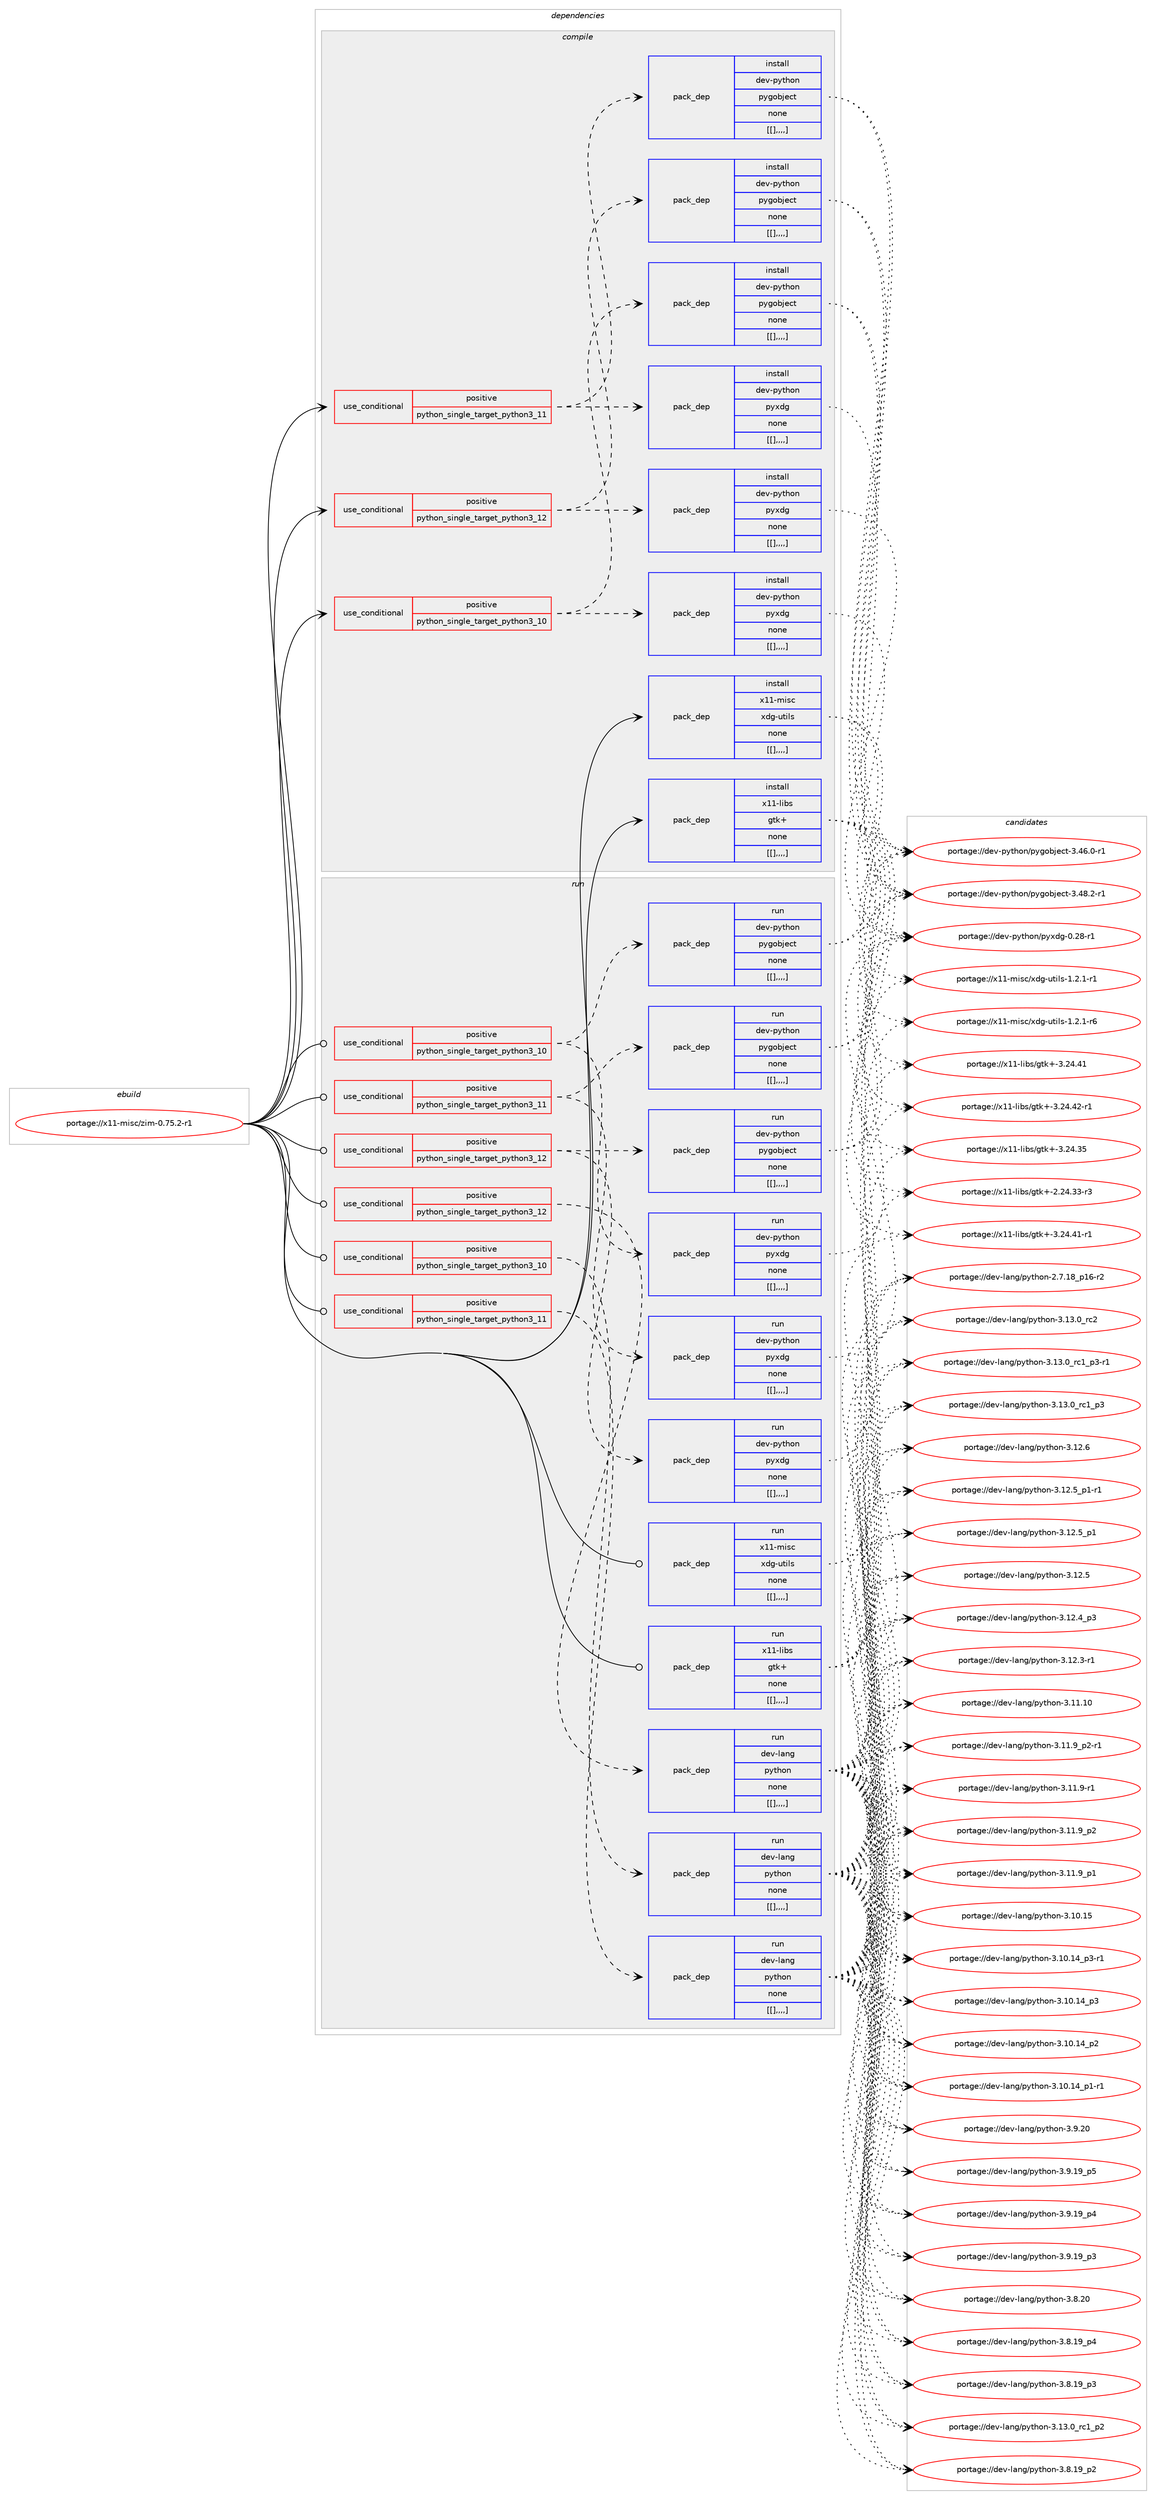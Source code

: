 digraph prolog {

# *************
# Graph options
# *************

newrank=true;
concentrate=true;
compound=true;
graph [rankdir=LR,fontname=Helvetica,fontsize=10,ranksep=1.5];#, ranksep=2.5, nodesep=0.2];
edge  [arrowhead=vee];
node  [fontname=Helvetica,fontsize=10];

# **********
# The ebuild
# **********

subgraph cluster_leftcol {
color=gray;
label=<<i>ebuild</i>>;
id [label="portage://x11-misc/zim-0.75.2-r1", color=red, width=4, href="../x11-misc/zim-0.75.2-r1.svg"];
}

# ****************
# The dependencies
# ****************

subgraph cluster_midcol {
color=gray;
label=<<i>dependencies</i>>;
subgraph cluster_compile {
fillcolor="#eeeeee";
style=filled;
label=<<i>compile</i>>;
subgraph cond127957 {
dependency484208 [label=<<TABLE BORDER="0" CELLBORDER="1" CELLSPACING="0" CELLPADDING="4"><TR><TD ROWSPAN="3" CELLPADDING="10">use_conditional</TD></TR><TR><TD>positive</TD></TR><TR><TD>python_single_target_python3_10</TD></TR></TABLE>>, shape=none, color=red];
subgraph pack352702 {
dependency484209 [label=<<TABLE BORDER="0" CELLBORDER="1" CELLSPACING="0" CELLPADDING="4" WIDTH="220"><TR><TD ROWSPAN="6" CELLPADDING="30">pack_dep</TD></TR><TR><TD WIDTH="110">install</TD></TR><TR><TD>dev-python</TD></TR><TR><TD>pygobject</TD></TR><TR><TD>none</TD></TR><TR><TD>[[],,,,]</TD></TR></TABLE>>, shape=none, color=blue];
}
dependency484208:e -> dependency484209:w [weight=20,style="dashed",arrowhead="vee"];
subgraph pack352703 {
dependency484210 [label=<<TABLE BORDER="0" CELLBORDER="1" CELLSPACING="0" CELLPADDING="4" WIDTH="220"><TR><TD ROWSPAN="6" CELLPADDING="30">pack_dep</TD></TR><TR><TD WIDTH="110">install</TD></TR><TR><TD>dev-python</TD></TR><TR><TD>pyxdg</TD></TR><TR><TD>none</TD></TR><TR><TD>[[],,,,]</TD></TR></TABLE>>, shape=none, color=blue];
}
dependency484208:e -> dependency484210:w [weight=20,style="dashed",arrowhead="vee"];
}
id:e -> dependency484208:w [weight=20,style="solid",arrowhead="vee"];
subgraph cond127958 {
dependency484211 [label=<<TABLE BORDER="0" CELLBORDER="1" CELLSPACING="0" CELLPADDING="4"><TR><TD ROWSPAN="3" CELLPADDING="10">use_conditional</TD></TR><TR><TD>positive</TD></TR><TR><TD>python_single_target_python3_11</TD></TR></TABLE>>, shape=none, color=red];
subgraph pack352704 {
dependency484212 [label=<<TABLE BORDER="0" CELLBORDER="1" CELLSPACING="0" CELLPADDING="4" WIDTH="220"><TR><TD ROWSPAN="6" CELLPADDING="30">pack_dep</TD></TR><TR><TD WIDTH="110">install</TD></TR><TR><TD>dev-python</TD></TR><TR><TD>pygobject</TD></TR><TR><TD>none</TD></TR><TR><TD>[[],,,,]</TD></TR></TABLE>>, shape=none, color=blue];
}
dependency484211:e -> dependency484212:w [weight=20,style="dashed",arrowhead="vee"];
subgraph pack352705 {
dependency484213 [label=<<TABLE BORDER="0" CELLBORDER="1" CELLSPACING="0" CELLPADDING="4" WIDTH="220"><TR><TD ROWSPAN="6" CELLPADDING="30">pack_dep</TD></TR><TR><TD WIDTH="110">install</TD></TR><TR><TD>dev-python</TD></TR><TR><TD>pyxdg</TD></TR><TR><TD>none</TD></TR><TR><TD>[[],,,,]</TD></TR></TABLE>>, shape=none, color=blue];
}
dependency484211:e -> dependency484213:w [weight=20,style="dashed",arrowhead="vee"];
}
id:e -> dependency484211:w [weight=20,style="solid",arrowhead="vee"];
subgraph cond127959 {
dependency484214 [label=<<TABLE BORDER="0" CELLBORDER="1" CELLSPACING="0" CELLPADDING="4"><TR><TD ROWSPAN="3" CELLPADDING="10">use_conditional</TD></TR><TR><TD>positive</TD></TR><TR><TD>python_single_target_python3_12</TD></TR></TABLE>>, shape=none, color=red];
subgraph pack352706 {
dependency484215 [label=<<TABLE BORDER="0" CELLBORDER="1" CELLSPACING="0" CELLPADDING="4" WIDTH="220"><TR><TD ROWSPAN="6" CELLPADDING="30">pack_dep</TD></TR><TR><TD WIDTH="110">install</TD></TR><TR><TD>dev-python</TD></TR><TR><TD>pygobject</TD></TR><TR><TD>none</TD></TR><TR><TD>[[],,,,]</TD></TR></TABLE>>, shape=none, color=blue];
}
dependency484214:e -> dependency484215:w [weight=20,style="dashed",arrowhead="vee"];
subgraph pack352707 {
dependency484216 [label=<<TABLE BORDER="0" CELLBORDER="1" CELLSPACING="0" CELLPADDING="4" WIDTH="220"><TR><TD ROWSPAN="6" CELLPADDING="30">pack_dep</TD></TR><TR><TD WIDTH="110">install</TD></TR><TR><TD>dev-python</TD></TR><TR><TD>pyxdg</TD></TR><TR><TD>none</TD></TR><TR><TD>[[],,,,]</TD></TR></TABLE>>, shape=none, color=blue];
}
dependency484214:e -> dependency484216:w [weight=20,style="dashed",arrowhead="vee"];
}
id:e -> dependency484214:w [weight=20,style="solid",arrowhead="vee"];
subgraph pack352708 {
dependency484217 [label=<<TABLE BORDER="0" CELLBORDER="1" CELLSPACING="0" CELLPADDING="4" WIDTH="220"><TR><TD ROWSPAN="6" CELLPADDING="30">pack_dep</TD></TR><TR><TD WIDTH="110">install</TD></TR><TR><TD>x11-libs</TD></TR><TR><TD>gtk+</TD></TR><TR><TD>none</TD></TR><TR><TD>[[],,,,]</TD></TR></TABLE>>, shape=none, color=blue];
}
id:e -> dependency484217:w [weight=20,style="solid",arrowhead="vee"];
subgraph pack352709 {
dependency484218 [label=<<TABLE BORDER="0" CELLBORDER="1" CELLSPACING="0" CELLPADDING="4" WIDTH="220"><TR><TD ROWSPAN="6" CELLPADDING="30">pack_dep</TD></TR><TR><TD WIDTH="110">install</TD></TR><TR><TD>x11-misc</TD></TR><TR><TD>xdg-utils</TD></TR><TR><TD>none</TD></TR><TR><TD>[[],,,,]</TD></TR></TABLE>>, shape=none, color=blue];
}
id:e -> dependency484218:w [weight=20,style="solid",arrowhead="vee"];
}
subgraph cluster_compileandrun {
fillcolor="#eeeeee";
style=filled;
label=<<i>compile and run</i>>;
}
subgraph cluster_run {
fillcolor="#eeeeee";
style=filled;
label=<<i>run</i>>;
subgraph cond127960 {
dependency484219 [label=<<TABLE BORDER="0" CELLBORDER="1" CELLSPACING="0" CELLPADDING="4"><TR><TD ROWSPAN="3" CELLPADDING="10">use_conditional</TD></TR><TR><TD>positive</TD></TR><TR><TD>python_single_target_python3_10</TD></TR></TABLE>>, shape=none, color=red];
subgraph pack352710 {
dependency484220 [label=<<TABLE BORDER="0" CELLBORDER="1" CELLSPACING="0" CELLPADDING="4" WIDTH="220"><TR><TD ROWSPAN="6" CELLPADDING="30">pack_dep</TD></TR><TR><TD WIDTH="110">run</TD></TR><TR><TD>dev-lang</TD></TR><TR><TD>python</TD></TR><TR><TD>none</TD></TR><TR><TD>[[],,,,]</TD></TR></TABLE>>, shape=none, color=blue];
}
dependency484219:e -> dependency484220:w [weight=20,style="dashed",arrowhead="vee"];
}
id:e -> dependency484219:w [weight=20,style="solid",arrowhead="odot"];
subgraph cond127961 {
dependency484221 [label=<<TABLE BORDER="0" CELLBORDER="1" CELLSPACING="0" CELLPADDING="4"><TR><TD ROWSPAN="3" CELLPADDING="10">use_conditional</TD></TR><TR><TD>positive</TD></TR><TR><TD>python_single_target_python3_10</TD></TR></TABLE>>, shape=none, color=red];
subgraph pack352711 {
dependency484222 [label=<<TABLE BORDER="0" CELLBORDER="1" CELLSPACING="0" CELLPADDING="4" WIDTH="220"><TR><TD ROWSPAN="6" CELLPADDING="30">pack_dep</TD></TR><TR><TD WIDTH="110">run</TD></TR><TR><TD>dev-python</TD></TR><TR><TD>pygobject</TD></TR><TR><TD>none</TD></TR><TR><TD>[[],,,,]</TD></TR></TABLE>>, shape=none, color=blue];
}
dependency484221:e -> dependency484222:w [weight=20,style="dashed",arrowhead="vee"];
subgraph pack352712 {
dependency484223 [label=<<TABLE BORDER="0" CELLBORDER="1" CELLSPACING="0" CELLPADDING="4" WIDTH="220"><TR><TD ROWSPAN="6" CELLPADDING="30">pack_dep</TD></TR><TR><TD WIDTH="110">run</TD></TR><TR><TD>dev-python</TD></TR><TR><TD>pyxdg</TD></TR><TR><TD>none</TD></TR><TR><TD>[[],,,,]</TD></TR></TABLE>>, shape=none, color=blue];
}
dependency484221:e -> dependency484223:w [weight=20,style="dashed",arrowhead="vee"];
}
id:e -> dependency484221:w [weight=20,style="solid",arrowhead="odot"];
subgraph cond127962 {
dependency484224 [label=<<TABLE BORDER="0" CELLBORDER="1" CELLSPACING="0" CELLPADDING="4"><TR><TD ROWSPAN="3" CELLPADDING="10">use_conditional</TD></TR><TR><TD>positive</TD></TR><TR><TD>python_single_target_python3_11</TD></TR></TABLE>>, shape=none, color=red];
subgraph pack352713 {
dependency484225 [label=<<TABLE BORDER="0" CELLBORDER="1" CELLSPACING="0" CELLPADDING="4" WIDTH="220"><TR><TD ROWSPAN="6" CELLPADDING="30">pack_dep</TD></TR><TR><TD WIDTH="110">run</TD></TR><TR><TD>dev-lang</TD></TR><TR><TD>python</TD></TR><TR><TD>none</TD></TR><TR><TD>[[],,,,]</TD></TR></TABLE>>, shape=none, color=blue];
}
dependency484224:e -> dependency484225:w [weight=20,style="dashed",arrowhead="vee"];
}
id:e -> dependency484224:w [weight=20,style="solid",arrowhead="odot"];
subgraph cond127963 {
dependency484226 [label=<<TABLE BORDER="0" CELLBORDER="1" CELLSPACING="0" CELLPADDING="4"><TR><TD ROWSPAN="3" CELLPADDING="10">use_conditional</TD></TR><TR><TD>positive</TD></TR><TR><TD>python_single_target_python3_11</TD></TR></TABLE>>, shape=none, color=red];
subgraph pack352714 {
dependency484227 [label=<<TABLE BORDER="0" CELLBORDER="1" CELLSPACING="0" CELLPADDING="4" WIDTH="220"><TR><TD ROWSPAN="6" CELLPADDING="30">pack_dep</TD></TR><TR><TD WIDTH="110">run</TD></TR><TR><TD>dev-python</TD></TR><TR><TD>pygobject</TD></TR><TR><TD>none</TD></TR><TR><TD>[[],,,,]</TD></TR></TABLE>>, shape=none, color=blue];
}
dependency484226:e -> dependency484227:w [weight=20,style="dashed",arrowhead="vee"];
subgraph pack352715 {
dependency484228 [label=<<TABLE BORDER="0" CELLBORDER="1" CELLSPACING="0" CELLPADDING="4" WIDTH="220"><TR><TD ROWSPAN="6" CELLPADDING="30">pack_dep</TD></TR><TR><TD WIDTH="110">run</TD></TR><TR><TD>dev-python</TD></TR><TR><TD>pyxdg</TD></TR><TR><TD>none</TD></TR><TR><TD>[[],,,,]</TD></TR></TABLE>>, shape=none, color=blue];
}
dependency484226:e -> dependency484228:w [weight=20,style="dashed",arrowhead="vee"];
}
id:e -> dependency484226:w [weight=20,style="solid",arrowhead="odot"];
subgraph cond127964 {
dependency484229 [label=<<TABLE BORDER="0" CELLBORDER="1" CELLSPACING="0" CELLPADDING="4"><TR><TD ROWSPAN="3" CELLPADDING="10">use_conditional</TD></TR><TR><TD>positive</TD></TR><TR><TD>python_single_target_python3_12</TD></TR></TABLE>>, shape=none, color=red];
subgraph pack352716 {
dependency484230 [label=<<TABLE BORDER="0" CELLBORDER="1" CELLSPACING="0" CELLPADDING="4" WIDTH="220"><TR><TD ROWSPAN="6" CELLPADDING="30">pack_dep</TD></TR><TR><TD WIDTH="110">run</TD></TR><TR><TD>dev-lang</TD></TR><TR><TD>python</TD></TR><TR><TD>none</TD></TR><TR><TD>[[],,,,]</TD></TR></TABLE>>, shape=none, color=blue];
}
dependency484229:e -> dependency484230:w [weight=20,style="dashed",arrowhead="vee"];
}
id:e -> dependency484229:w [weight=20,style="solid",arrowhead="odot"];
subgraph cond127965 {
dependency484231 [label=<<TABLE BORDER="0" CELLBORDER="1" CELLSPACING="0" CELLPADDING="4"><TR><TD ROWSPAN="3" CELLPADDING="10">use_conditional</TD></TR><TR><TD>positive</TD></TR><TR><TD>python_single_target_python3_12</TD></TR></TABLE>>, shape=none, color=red];
subgraph pack352717 {
dependency484232 [label=<<TABLE BORDER="0" CELLBORDER="1" CELLSPACING="0" CELLPADDING="4" WIDTH="220"><TR><TD ROWSPAN="6" CELLPADDING="30">pack_dep</TD></TR><TR><TD WIDTH="110">run</TD></TR><TR><TD>dev-python</TD></TR><TR><TD>pygobject</TD></TR><TR><TD>none</TD></TR><TR><TD>[[],,,,]</TD></TR></TABLE>>, shape=none, color=blue];
}
dependency484231:e -> dependency484232:w [weight=20,style="dashed",arrowhead="vee"];
subgraph pack352718 {
dependency484233 [label=<<TABLE BORDER="0" CELLBORDER="1" CELLSPACING="0" CELLPADDING="4" WIDTH="220"><TR><TD ROWSPAN="6" CELLPADDING="30">pack_dep</TD></TR><TR><TD WIDTH="110">run</TD></TR><TR><TD>dev-python</TD></TR><TR><TD>pyxdg</TD></TR><TR><TD>none</TD></TR><TR><TD>[[],,,,]</TD></TR></TABLE>>, shape=none, color=blue];
}
dependency484231:e -> dependency484233:w [weight=20,style="dashed",arrowhead="vee"];
}
id:e -> dependency484231:w [weight=20,style="solid",arrowhead="odot"];
subgraph pack352719 {
dependency484234 [label=<<TABLE BORDER="0" CELLBORDER="1" CELLSPACING="0" CELLPADDING="4" WIDTH="220"><TR><TD ROWSPAN="6" CELLPADDING="30">pack_dep</TD></TR><TR><TD WIDTH="110">run</TD></TR><TR><TD>x11-libs</TD></TR><TR><TD>gtk+</TD></TR><TR><TD>none</TD></TR><TR><TD>[[],,,,]</TD></TR></TABLE>>, shape=none, color=blue];
}
id:e -> dependency484234:w [weight=20,style="solid",arrowhead="odot"];
subgraph pack352720 {
dependency484235 [label=<<TABLE BORDER="0" CELLBORDER="1" CELLSPACING="0" CELLPADDING="4" WIDTH="220"><TR><TD ROWSPAN="6" CELLPADDING="30">pack_dep</TD></TR><TR><TD WIDTH="110">run</TD></TR><TR><TD>x11-misc</TD></TR><TR><TD>xdg-utils</TD></TR><TR><TD>none</TD></TR><TR><TD>[[],,,,]</TD></TR></TABLE>>, shape=none, color=blue];
}
id:e -> dependency484235:w [weight=20,style="solid",arrowhead="odot"];
}
}

# **************
# The candidates
# **************

subgraph cluster_choices {
rank=same;
color=gray;
label=<<i>candidates</i>>;

subgraph choice352702 {
color=black;
nodesep=1;
choice10010111845112121116104111110471121211031119810610199116455146525646504511449 [label="portage://dev-python/pygobject-3.48.2-r1", color=red, width=4,href="../dev-python/pygobject-3.48.2-r1.svg"];
choice10010111845112121116104111110471121211031119810610199116455146525446484511449 [label="portage://dev-python/pygobject-3.46.0-r1", color=red, width=4,href="../dev-python/pygobject-3.46.0-r1.svg"];
dependency484209:e -> choice10010111845112121116104111110471121211031119810610199116455146525646504511449:w [style=dotted,weight="100"];
dependency484209:e -> choice10010111845112121116104111110471121211031119810610199116455146525446484511449:w [style=dotted,weight="100"];
}
subgraph choice352703 {
color=black;
nodesep=1;
choice100101118451121211161041111104711212112010010345484650564511449 [label="portage://dev-python/pyxdg-0.28-r1", color=red, width=4,href="../dev-python/pyxdg-0.28-r1.svg"];
dependency484210:e -> choice100101118451121211161041111104711212112010010345484650564511449:w [style=dotted,weight="100"];
}
subgraph choice352704 {
color=black;
nodesep=1;
choice10010111845112121116104111110471121211031119810610199116455146525646504511449 [label="portage://dev-python/pygobject-3.48.2-r1", color=red, width=4,href="../dev-python/pygobject-3.48.2-r1.svg"];
choice10010111845112121116104111110471121211031119810610199116455146525446484511449 [label="portage://dev-python/pygobject-3.46.0-r1", color=red, width=4,href="../dev-python/pygobject-3.46.0-r1.svg"];
dependency484212:e -> choice10010111845112121116104111110471121211031119810610199116455146525646504511449:w [style=dotted,weight="100"];
dependency484212:e -> choice10010111845112121116104111110471121211031119810610199116455146525446484511449:w [style=dotted,weight="100"];
}
subgraph choice352705 {
color=black;
nodesep=1;
choice100101118451121211161041111104711212112010010345484650564511449 [label="portage://dev-python/pyxdg-0.28-r1", color=red, width=4,href="../dev-python/pyxdg-0.28-r1.svg"];
dependency484213:e -> choice100101118451121211161041111104711212112010010345484650564511449:w [style=dotted,weight="100"];
}
subgraph choice352706 {
color=black;
nodesep=1;
choice10010111845112121116104111110471121211031119810610199116455146525646504511449 [label="portage://dev-python/pygobject-3.48.2-r1", color=red, width=4,href="../dev-python/pygobject-3.48.2-r1.svg"];
choice10010111845112121116104111110471121211031119810610199116455146525446484511449 [label="portage://dev-python/pygobject-3.46.0-r1", color=red, width=4,href="../dev-python/pygobject-3.46.0-r1.svg"];
dependency484215:e -> choice10010111845112121116104111110471121211031119810610199116455146525646504511449:w [style=dotted,weight="100"];
dependency484215:e -> choice10010111845112121116104111110471121211031119810610199116455146525446484511449:w [style=dotted,weight="100"];
}
subgraph choice352707 {
color=black;
nodesep=1;
choice100101118451121211161041111104711212112010010345484650564511449 [label="portage://dev-python/pyxdg-0.28-r1", color=red, width=4,href="../dev-python/pyxdg-0.28-r1.svg"];
dependency484216:e -> choice100101118451121211161041111104711212112010010345484650564511449:w [style=dotted,weight="100"];
}
subgraph choice352708 {
color=black;
nodesep=1;
choice12049494510810598115471031161074345514650524652504511449 [label="portage://x11-libs/gtk+-3.24.42-r1", color=red, width=4,href="../x11-libs/gtk+-3.24.42-r1.svg"];
choice12049494510810598115471031161074345514650524652494511449 [label="portage://x11-libs/gtk+-3.24.41-r1", color=red, width=4,href="../x11-libs/gtk+-3.24.41-r1.svg"];
choice1204949451081059811547103116107434551465052465249 [label="portage://x11-libs/gtk+-3.24.41", color=red, width=4,href="../x11-libs/gtk+-3.24.41.svg"];
choice1204949451081059811547103116107434551465052465153 [label="portage://x11-libs/gtk+-3.24.35", color=red, width=4,href="../x11-libs/gtk+-3.24.35.svg"];
choice12049494510810598115471031161074345504650524651514511451 [label="portage://x11-libs/gtk+-2.24.33-r3", color=red, width=4,href="../x11-libs/gtk+-2.24.33-r3.svg"];
dependency484217:e -> choice12049494510810598115471031161074345514650524652504511449:w [style=dotted,weight="100"];
dependency484217:e -> choice12049494510810598115471031161074345514650524652494511449:w [style=dotted,weight="100"];
dependency484217:e -> choice1204949451081059811547103116107434551465052465249:w [style=dotted,weight="100"];
dependency484217:e -> choice1204949451081059811547103116107434551465052465153:w [style=dotted,weight="100"];
dependency484217:e -> choice12049494510810598115471031161074345504650524651514511451:w [style=dotted,weight="100"];
}
subgraph choice352709 {
color=black;
nodesep=1;
choice1204949451091051159947120100103451171161051081154549465046494511454 [label="portage://x11-misc/xdg-utils-1.2.1-r6", color=red, width=4,href="../x11-misc/xdg-utils-1.2.1-r6.svg"];
choice1204949451091051159947120100103451171161051081154549465046494511449 [label="portage://x11-misc/xdg-utils-1.2.1-r1", color=red, width=4,href="../x11-misc/xdg-utils-1.2.1-r1.svg"];
dependency484218:e -> choice1204949451091051159947120100103451171161051081154549465046494511454:w [style=dotted,weight="100"];
dependency484218:e -> choice1204949451091051159947120100103451171161051081154549465046494511449:w [style=dotted,weight="100"];
}
subgraph choice352710 {
color=black;
nodesep=1;
choice10010111845108971101034711212111610411111045514649514648951149950 [label="portage://dev-lang/python-3.13.0_rc2", color=red, width=4,href="../dev-lang/python-3.13.0_rc2.svg"];
choice1001011184510897110103471121211161041111104551464951464895114994995112514511449 [label="portage://dev-lang/python-3.13.0_rc1_p3-r1", color=red, width=4,href="../dev-lang/python-3.13.0_rc1_p3-r1.svg"];
choice100101118451089711010347112121116104111110455146495146489511499499511251 [label="portage://dev-lang/python-3.13.0_rc1_p3", color=red, width=4,href="../dev-lang/python-3.13.0_rc1_p3.svg"];
choice100101118451089711010347112121116104111110455146495146489511499499511250 [label="portage://dev-lang/python-3.13.0_rc1_p2", color=red, width=4,href="../dev-lang/python-3.13.0_rc1_p2.svg"];
choice10010111845108971101034711212111610411111045514649504654 [label="portage://dev-lang/python-3.12.6", color=red, width=4,href="../dev-lang/python-3.12.6.svg"];
choice1001011184510897110103471121211161041111104551464950465395112494511449 [label="portage://dev-lang/python-3.12.5_p1-r1", color=red, width=4,href="../dev-lang/python-3.12.5_p1-r1.svg"];
choice100101118451089711010347112121116104111110455146495046539511249 [label="portage://dev-lang/python-3.12.5_p1", color=red, width=4,href="../dev-lang/python-3.12.5_p1.svg"];
choice10010111845108971101034711212111610411111045514649504653 [label="portage://dev-lang/python-3.12.5", color=red, width=4,href="../dev-lang/python-3.12.5.svg"];
choice100101118451089711010347112121116104111110455146495046529511251 [label="portage://dev-lang/python-3.12.4_p3", color=red, width=4,href="../dev-lang/python-3.12.4_p3.svg"];
choice100101118451089711010347112121116104111110455146495046514511449 [label="portage://dev-lang/python-3.12.3-r1", color=red, width=4,href="../dev-lang/python-3.12.3-r1.svg"];
choice1001011184510897110103471121211161041111104551464949464948 [label="portage://dev-lang/python-3.11.10", color=red, width=4,href="../dev-lang/python-3.11.10.svg"];
choice1001011184510897110103471121211161041111104551464949465795112504511449 [label="portage://dev-lang/python-3.11.9_p2-r1", color=red, width=4,href="../dev-lang/python-3.11.9_p2-r1.svg"];
choice100101118451089711010347112121116104111110455146494946579511250 [label="portage://dev-lang/python-3.11.9_p2", color=red, width=4,href="../dev-lang/python-3.11.9_p2.svg"];
choice100101118451089711010347112121116104111110455146494946579511249 [label="portage://dev-lang/python-3.11.9_p1", color=red, width=4,href="../dev-lang/python-3.11.9_p1.svg"];
choice100101118451089711010347112121116104111110455146494946574511449 [label="portage://dev-lang/python-3.11.9-r1", color=red, width=4,href="../dev-lang/python-3.11.9-r1.svg"];
choice1001011184510897110103471121211161041111104551464948464953 [label="portage://dev-lang/python-3.10.15", color=red, width=4,href="../dev-lang/python-3.10.15.svg"];
choice100101118451089711010347112121116104111110455146494846495295112514511449 [label="portage://dev-lang/python-3.10.14_p3-r1", color=red, width=4,href="../dev-lang/python-3.10.14_p3-r1.svg"];
choice10010111845108971101034711212111610411111045514649484649529511251 [label="portage://dev-lang/python-3.10.14_p3", color=red, width=4,href="../dev-lang/python-3.10.14_p3.svg"];
choice10010111845108971101034711212111610411111045514649484649529511250 [label="portage://dev-lang/python-3.10.14_p2", color=red, width=4,href="../dev-lang/python-3.10.14_p2.svg"];
choice100101118451089711010347112121116104111110455146494846495295112494511449 [label="portage://dev-lang/python-3.10.14_p1-r1", color=red, width=4,href="../dev-lang/python-3.10.14_p1-r1.svg"];
choice10010111845108971101034711212111610411111045514657465048 [label="portage://dev-lang/python-3.9.20", color=red, width=4,href="../dev-lang/python-3.9.20.svg"];
choice100101118451089711010347112121116104111110455146574649579511253 [label="portage://dev-lang/python-3.9.19_p5", color=red, width=4,href="../dev-lang/python-3.9.19_p5.svg"];
choice100101118451089711010347112121116104111110455146574649579511252 [label="portage://dev-lang/python-3.9.19_p4", color=red, width=4,href="../dev-lang/python-3.9.19_p4.svg"];
choice100101118451089711010347112121116104111110455146574649579511251 [label="portage://dev-lang/python-3.9.19_p3", color=red, width=4,href="../dev-lang/python-3.9.19_p3.svg"];
choice10010111845108971101034711212111610411111045514656465048 [label="portage://dev-lang/python-3.8.20", color=red, width=4,href="../dev-lang/python-3.8.20.svg"];
choice100101118451089711010347112121116104111110455146564649579511252 [label="portage://dev-lang/python-3.8.19_p4", color=red, width=4,href="../dev-lang/python-3.8.19_p4.svg"];
choice100101118451089711010347112121116104111110455146564649579511251 [label="portage://dev-lang/python-3.8.19_p3", color=red, width=4,href="../dev-lang/python-3.8.19_p3.svg"];
choice100101118451089711010347112121116104111110455146564649579511250 [label="portage://dev-lang/python-3.8.19_p2", color=red, width=4,href="../dev-lang/python-3.8.19_p2.svg"];
choice100101118451089711010347112121116104111110455046554649569511249544511450 [label="portage://dev-lang/python-2.7.18_p16-r2", color=red, width=4,href="../dev-lang/python-2.7.18_p16-r2.svg"];
dependency484220:e -> choice10010111845108971101034711212111610411111045514649514648951149950:w [style=dotted,weight="100"];
dependency484220:e -> choice1001011184510897110103471121211161041111104551464951464895114994995112514511449:w [style=dotted,weight="100"];
dependency484220:e -> choice100101118451089711010347112121116104111110455146495146489511499499511251:w [style=dotted,weight="100"];
dependency484220:e -> choice100101118451089711010347112121116104111110455146495146489511499499511250:w [style=dotted,weight="100"];
dependency484220:e -> choice10010111845108971101034711212111610411111045514649504654:w [style=dotted,weight="100"];
dependency484220:e -> choice1001011184510897110103471121211161041111104551464950465395112494511449:w [style=dotted,weight="100"];
dependency484220:e -> choice100101118451089711010347112121116104111110455146495046539511249:w [style=dotted,weight="100"];
dependency484220:e -> choice10010111845108971101034711212111610411111045514649504653:w [style=dotted,weight="100"];
dependency484220:e -> choice100101118451089711010347112121116104111110455146495046529511251:w [style=dotted,weight="100"];
dependency484220:e -> choice100101118451089711010347112121116104111110455146495046514511449:w [style=dotted,weight="100"];
dependency484220:e -> choice1001011184510897110103471121211161041111104551464949464948:w [style=dotted,weight="100"];
dependency484220:e -> choice1001011184510897110103471121211161041111104551464949465795112504511449:w [style=dotted,weight="100"];
dependency484220:e -> choice100101118451089711010347112121116104111110455146494946579511250:w [style=dotted,weight="100"];
dependency484220:e -> choice100101118451089711010347112121116104111110455146494946579511249:w [style=dotted,weight="100"];
dependency484220:e -> choice100101118451089711010347112121116104111110455146494946574511449:w [style=dotted,weight="100"];
dependency484220:e -> choice1001011184510897110103471121211161041111104551464948464953:w [style=dotted,weight="100"];
dependency484220:e -> choice100101118451089711010347112121116104111110455146494846495295112514511449:w [style=dotted,weight="100"];
dependency484220:e -> choice10010111845108971101034711212111610411111045514649484649529511251:w [style=dotted,weight="100"];
dependency484220:e -> choice10010111845108971101034711212111610411111045514649484649529511250:w [style=dotted,weight="100"];
dependency484220:e -> choice100101118451089711010347112121116104111110455146494846495295112494511449:w [style=dotted,weight="100"];
dependency484220:e -> choice10010111845108971101034711212111610411111045514657465048:w [style=dotted,weight="100"];
dependency484220:e -> choice100101118451089711010347112121116104111110455146574649579511253:w [style=dotted,weight="100"];
dependency484220:e -> choice100101118451089711010347112121116104111110455146574649579511252:w [style=dotted,weight="100"];
dependency484220:e -> choice100101118451089711010347112121116104111110455146574649579511251:w [style=dotted,weight="100"];
dependency484220:e -> choice10010111845108971101034711212111610411111045514656465048:w [style=dotted,weight="100"];
dependency484220:e -> choice100101118451089711010347112121116104111110455146564649579511252:w [style=dotted,weight="100"];
dependency484220:e -> choice100101118451089711010347112121116104111110455146564649579511251:w [style=dotted,weight="100"];
dependency484220:e -> choice100101118451089711010347112121116104111110455146564649579511250:w [style=dotted,weight="100"];
dependency484220:e -> choice100101118451089711010347112121116104111110455046554649569511249544511450:w [style=dotted,weight="100"];
}
subgraph choice352711 {
color=black;
nodesep=1;
choice10010111845112121116104111110471121211031119810610199116455146525646504511449 [label="portage://dev-python/pygobject-3.48.2-r1", color=red, width=4,href="../dev-python/pygobject-3.48.2-r1.svg"];
choice10010111845112121116104111110471121211031119810610199116455146525446484511449 [label="portage://dev-python/pygobject-3.46.0-r1", color=red, width=4,href="../dev-python/pygobject-3.46.0-r1.svg"];
dependency484222:e -> choice10010111845112121116104111110471121211031119810610199116455146525646504511449:w [style=dotted,weight="100"];
dependency484222:e -> choice10010111845112121116104111110471121211031119810610199116455146525446484511449:w [style=dotted,weight="100"];
}
subgraph choice352712 {
color=black;
nodesep=1;
choice100101118451121211161041111104711212112010010345484650564511449 [label="portage://dev-python/pyxdg-0.28-r1", color=red, width=4,href="../dev-python/pyxdg-0.28-r1.svg"];
dependency484223:e -> choice100101118451121211161041111104711212112010010345484650564511449:w [style=dotted,weight="100"];
}
subgraph choice352713 {
color=black;
nodesep=1;
choice10010111845108971101034711212111610411111045514649514648951149950 [label="portage://dev-lang/python-3.13.0_rc2", color=red, width=4,href="../dev-lang/python-3.13.0_rc2.svg"];
choice1001011184510897110103471121211161041111104551464951464895114994995112514511449 [label="portage://dev-lang/python-3.13.0_rc1_p3-r1", color=red, width=4,href="../dev-lang/python-3.13.0_rc1_p3-r1.svg"];
choice100101118451089711010347112121116104111110455146495146489511499499511251 [label="portage://dev-lang/python-3.13.0_rc1_p3", color=red, width=4,href="../dev-lang/python-3.13.0_rc1_p3.svg"];
choice100101118451089711010347112121116104111110455146495146489511499499511250 [label="portage://dev-lang/python-3.13.0_rc1_p2", color=red, width=4,href="../dev-lang/python-3.13.0_rc1_p2.svg"];
choice10010111845108971101034711212111610411111045514649504654 [label="portage://dev-lang/python-3.12.6", color=red, width=4,href="../dev-lang/python-3.12.6.svg"];
choice1001011184510897110103471121211161041111104551464950465395112494511449 [label="portage://dev-lang/python-3.12.5_p1-r1", color=red, width=4,href="../dev-lang/python-3.12.5_p1-r1.svg"];
choice100101118451089711010347112121116104111110455146495046539511249 [label="portage://dev-lang/python-3.12.5_p1", color=red, width=4,href="../dev-lang/python-3.12.5_p1.svg"];
choice10010111845108971101034711212111610411111045514649504653 [label="portage://dev-lang/python-3.12.5", color=red, width=4,href="../dev-lang/python-3.12.5.svg"];
choice100101118451089711010347112121116104111110455146495046529511251 [label="portage://dev-lang/python-3.12.4_p3", color=red, width=4,href="../dev-lang/python-3.12.4_p3.svg"];
choice100101118451089711010347112121116104111110455146495046514511449 [label="portage://dev-lang/python-3.12.3-r1", color=red, width=4,href="../dev-lang/python-3.12.3-r1.svg"];
choice1001011184510897110103471121211161041111104551464949464948 [label="portage://dev-lang/python-3.11.10", color=red, width=4,href="../dev-lang/python-3.11.10.svg"];
choice1001011184510897110103471121211161041111104551464949465795112504511449 [label="portage://dev-lang/python-3.11.9_p2-r1", color=red, width=4,href="../dev-lang/python-3.11.9_p2-r1.svg"];
choice100101118451089711010347112121116104111110455146494946579511250 [label="portage://dev-lang/python-3.11.9_p2", color=red, width=4,href="../dev-lang/python-3.11.9_p2.svg"];
choice100101118451089711010347112121116104111110455146494946579511249 [label="portage://dev-lang/python-3.11.9_p1", color=red, width=4,href="../dev-lang/python-3.11.9_p1.svg"];
choice100101118451089711010347112121116104111110455146494946574511449 [label="portage://dev-lang/python-3.11.9-r1", color=red, width=4,href="../dev-lang/python-3.11.9-r1.svg"];
choice1001011184510897110103471121211161041111104551464948464953 [label="portage://dev-lang/python-3.10.15", color=red, width=4,href="../dev-lang/python-3.10.15.svg"];
choice100101118451089711010347112121116104111110455146494846495295112514511449 [label="portage://dev-lang/python-3.10.14_p3-r1", color=red, width=4,href="../dev-lang/python-3.10.14_p3-r1.svg"];
choice10010111845108971101034711212111610411111045514649484649529511251 [label="portage://dev-lang/python-3.10.14_p3", color=red, width=4,href="../dev-lang/python-3.10.14_p3.svg"];
choice10010111845108971101034711212111610411111045514649484649529511250 [label="portage://dev-lang/python-3.10.14_p2", color=red, width=4,href="../dev-lang/python-3.10.14_p2.svg"];
choice100101118451089711010347112121116104111110455146494846495295112494511449 [label="portage://dev-lang/python-3.10.14_p1-r1", color=red, width=4,href="../dev-lang/python-3.10.14_p1-r1.svg"];
choice10010111845108971101034711212111610411111045514657465048 [label="portage://dev-lang/python-3.9.20", color=red, width=4,href="../dev-lang/python-3.9.20.svg"];
choice100101118451089711010347112121116104111110455146574649579511253 [label="portage://dev-lang/python-3.9.19_p5", color=red, width=4,href="../dev-lang/python-3.9.19_p5.svg"];
choice100101118451089711010347112121116104111110455146574649579511252 [label="portage://dev-lang/python-3.9.19_p4", color=red, width=4,href="../dev-lang/python-3.9.19_p4.svg"];
choice100101118451089711010347112121116104111110455146574649579511251 [label="portage://dev-lang/python-3.9.19_p3", color=red, width=4,href="../dev-lang/python-3.9.19_p3.svg"];
choice10010111845108971101034711212111610411111045514656465048 [label="portage://dev-lang/python-3.8.20", color=red, width=4,href="../dev-lang/python-3.8.20.svg"];
choice100101118451089711010347112121116104111110455146564649579511252 [label="portage://dev-lang/python-3.8.19_p4", color=red, width=4,href="../dev-lang/python-3.8.19_p4.svg"];
choice100101118451089711010347112121116104111110455146564649579511251 [label="portage://dev-lang/python-3.8.19_p3", color=red, width=4,href="../dev-lang/python-3.8.19_p3.svg"];
choice100101118451089711010347112121116104111110455146564649579511250 [label="portage://dev-lang/python-3.8.19_p2", color=red, width=4,href="../dev-lang/python-3.8.19_p2.svg"];
choice100101118451089711010347112121116104111110455046554649569511249544511450 [label="portage://dev-lang/python-2.7.18_p16-r2", color=red, width=4,href="../dev-lang/python-2.7.18_p16-r2.svg"];
dependency484225:e -> choice10010111845108971101034711212111610411111045514649514648951149950:w [style=dotted,weight="100"];
dependency484225:e -> choice1001011184510897110103471121211161041111104551464951464895114994995112514511449:w [style=dotted,weight="100"];
dependency484225:e -> choice100101118451089711010347112121116104111110455146495146489511499499511251:w [style=dotted,weight="100"];
dependency484225:e -> choice100101118451089711010347112121116104111110455146495146489511499499511250:w [style=dotted,weight="100"];
dependency484225:e -> choice10010111845108971101034711212111610411111045514649504654:w [style=dotted,weight="100"];
dependency484225:e -> choice1001011184510897110103471121211161041111104551464950465395112494511449:w [style=dotted,weight="100"];
dependency484225:e -> choice100101118451089711010347112121116104111110455146495046539511249:w [style=dotted,weight="100"];
dependency484225:e -> choice10010111845108971101034711212111610411111045514649504653:w [style=dotted,weight="100"];
dependency484225:e -> choice100101118451089711010347112121116104111110455146495046529511251:w [style=dotted,weight="100"];
dependency484225:e -> choice100101118451089711010347112121116104111110455146495046514511449:w [style=dotted,weight="100"];
dependency484225:e -> choice1001011184510897110103471121211161041111104551464949464948:w [style=dotted,weight="100"];
dependency484225:e -> choice1001011184510897110103471121211161041111104551464949465795112504511449:w [style=dotted,weight="100"];
dependency484225:e -> choice100101118451089711010347112121116104111110455146494946579511250:w [style=dotted,weight="100"];
dependency484225:e -> choice100101118451089711010347112121116104111110455146494946579511249:w [style=dotted,weight="100"];
dependency484225:e -> choice100101118451089711010347112121116104111110455146494946574511449:w [style=dotted,weight="100"];
dependency484225:e -> choice1001011184510897110103471121211161041111104551464948464953:w [style=dotted,weight="100"];
dependency484225:e -> choice100101118451089711010347112121116104111110455146494846495295112514511449:w [style=dotted,weight="100"];
dependency484225:e -> choice10010111845108971101034711212111610411111045514649484649529511251:w [style=dotted,weight="100"];
dependency484225:e -> choice10010111845108971101034711212111610411111045514649484649529511250:w [style=dotted,weight="100"];
dependency484225:e -> choice100101118451089711010347112121116104111110455146494846495295112494511449:w [style=dotted,weight="100"];
dependency484225:e -> choice10010111845108971101034711212111610411111045514657465048:w [style=dotted,weight="100"];
dependency484225:e -> choice100101118451089711010347112121116104111110455146574649579511253:w [style=dotted,weight="100"];
dependency484225:e -> choice100101118451089711010347112121116104111110455146574649579511252:w [style=dotted,weight="100"];
dependency484225:e -> choice100101118451089711010347112121116104111110455146574649579511251:w [style=dotted,weight="100"];
dependency484225:e -> choice10010111845108971101034711212111610411111045514656465048:w [style=dotted,weight="100"];
dependency484225:e -> choice100101118451089711010347112121116104111110455146564649579511252:w [style=dotted,weight="100"];
dependency484225:e -> choice100101118451089711010347112121116104111110455146564649579511251:w [style=dotted,weight="100"];
dependency484225:e -> choice100101118451089711010347112121116104111110455146564649579511250:w [style=dotted,weight="100"];
dependency484225:e -> choice100101118451089711010347112121116104111110455046554649569511249544511450:w [style=dotted,weight="100"];
}
subgraph choice352714 {
color=black;
nodesep=1;
choice10010111845112121116104111110471121211031119810610199116455146525646504511449 [label="portage://dev-python/pygobject-3.48.2-r1", color=red, width=4,href="../dev-python/pygobject-3.48.2-r1.svg"];
choice10010111845112121116104111110471121211031119810610199116455146525446484511449 [label="portage://dev-python/pygobject-3.46.0-r1", color=red, width=4,href="../dev-python/pygobject-3.46.0-r1.svg"];
dependency484227:e -> choice10010111845112121116104111110471121211031119810610199116455146525646504511449:w [style=dotted,weight="100"];
dependency484227:e -> choice10010111845112121116104111110471121211031119810610199116455146525446484511449:w [style=dotted,weight="100"];
}
subgraph choice352715 {
color=black;
nodesep=1;
choice100101118451121211161041111104711212112010010345484650564511449 [label="portage://dev-python/pyxdg-0.28-r1", color=red, width=4,href="../dev-python/pyxdg-0.28-r1.svg"];
dependency484228:e -> choice100101118451121211161041111104711212112010010345484650564511449:w [style=dotted,weight="100"];
}
subgraph choice352716 {
color=black;
nodesep=1;
choice10010111845108971101034711212111610411111045514649514648951149950 [label="portage://dev-lang/python-3.13.0_rc2", color=red, width=4,href="../dev-lang/python-3.13.0_rc2.svg"];
choice1001011184510897110103471121211161041111104551464951464895114994995112514511449 [label="portage://dev-lang/python-3.13.0_rc1_p3-r1", color=red, width=4,href="../dev-lang/python-3.13.0_rc1_p3-r1.svg"];
choice100101118451089711010347112121116104111110455146495146489511499499511251 [label="portage://dev-lang/python-3.13.0_rc1_p3", color=red, width=4,href="../dev-lang/python-3.13.0_rc1_p3.svg"];
choice100101118451089711010347112121116104111110455146495146489511499499511250 [label="portage://dev-lang/python-3.13.0_rc1_p2", color=red, width=4,href="../dev-lang/python-3.13.0_rc1_p2.svg"];
choice10010111845108971101034711212111610411111045514649504654 [label="portage://dev-lang/python-3.12.6", color=red, width=4,href="../dev-lang/python-3.12.6.svg"];
choice1001011184510897110103471121211161041111104551464950465395112494511449 [label="portage://dev-lang/python-3.12.5_p1-r1", color=red, width=4,href="../dev-lang/python-3.12.5_p1-r1.svg"];
choice100101118451089711010347112121116104111110455146495046539511249 [label="portage://dev-lang/python-3.12.5_p1", color=red, width=4,href="../dev-lang/python-3.12.5_p1.svg"];
choice10010111845108971101034711212111610411111045514649504653 [label="portage://dev-lang/python-3.12.5", color=red, width=4,href="../dev-lang/python-3.12.5.svg"];
choice100101118451089711010347112121116104111110455146495046529511251 [label="portage://dev-lang/python-3.12.4_p3", color=red, width=4,href="../dev-lang/python-3.12.4_p3.svg"];
choice100101118451089711010347112121116104111110455146495046514511449 [label="portage://dev-lang/python-3.12.3-r1", color=red, width=4,href="../dev-lang/python-3.12.3-r1.svg"];
choice1001011184510897110103471121211161041111104551464949464948 [label="portage://dev-lang/python-3.11.10", color=red, width=4,href="../dev-lang/python-3.11.10.svg"];
choice1001011184510897110103471121211161041111104551464949465795112504511449 [label="portage://dev-lang/python-3.11.9_p2-r1", color=red, width=4,href="../dev-lang/python-3.11.9_p2-r1.svg"];
choice100101118451089711010347112121116104111110455146494946579511250 [label="portage://dev-lang/python-3.11.9_p2", color=red, width=4,href="../dev-lang/python-3.11.9_p2.svg"];
choice100101118451089711010347112121116104111110455146494946579511249 [label="portage://dev-lang/python-3.11.9_p1", color=red, width=4,href="../dev-lang/python-3.11.9_p1.svg"];
choice100101118451089711010347112121116104111110455146494946574511449 [label="portage://dev-lang/python-3.11.9-r1", color=red, width=4,href="../dev-lang/python-3.11.9-r1.svg"];
choice1001011184510897110103471121211161041111104551464948464953 [label="portage://dev-lang/python-3.10.15", color=red, width=4,href="../dev-lang/python-3.10.15.svg"];
choice100101118451089711010347112121116104111110455146494846495295112514511449 [label="portage://dev-lang/python-3.10.14_p3-r1", color=red, width=4,href="../dev-lang/python-3.10.14_p3-r1.svg"];
choice10010111845108971101034711212111610411111045514649484649529511251 [label="portage://dev-lang/python-3.10.14_p3", color=red, width=4,href="../dev-lang/python-3.10.14_p3.svg"];
choice10010111845108971101034711212111610411111045514649484649529511250 [label="portage://dev-lang/python-3.10.14_p2", color=red, width=4,href="../dev-lang/python-3.10.14_p2.svg"];
choice100101118451089711010347112121116104111110455146494846495295112494511449 [label="portage://dev-lang/python-3.10.14_p1-r1", color=red, width=4,href="../dev-lang/python-3.10.14_p1-r1.svg"];
choice10010111845108971101034711212111610411111045514657465048 [label="portage://dev-lang/python-3.9.20", color=red, width=4,href="../dev-lang/python-3.9.20.svg"];
choice100101118451089711010347112121116104111110455146574649579511253 [label="portage://dev-lang/python-3.9.19_p5", color=red, width=4,href="../dev-lang/python-3.9.19_p5.svg"];
choice100101118451089711010347112121116104111110455146574649579511252 [label="portage://dev-lang/python-3.9.19_p4", color=red, width=4,href="../dev-lang/python-3.9.19_p4.svg"];
choice100101118451089711010347112121116104111110455146574649579511251 [label="portage://dev-lang/python-3.9.19_p3", color=red, width=4,href="../dev-lang/python-3.9.19_p3.svg"];
choice10010111845108971101034711212111610411111045514656465048 [label="portage://dev-lang/python-3.8.20", color=red, width=4,href="../dev-lang/python-3.8.20.svg"];
choice100101118451089711010347112121116104111110455146564649579511252 [label="portage://dev-lang/python-3.8.19_p4", color=red, width=4,href="../dev-lang/python-3.8.19_p4.svg"];
choice100101118451089711010347112121116104111110455146564649579511251 [label="portage://dev-lang/python-3.8.19_p3", color=red, width=4,href="../dev-lang/python-3.8.19_p3.svg"];
choice100101118451089711010347112121116104111110455146564649579511250 [label="portage://dev-lang/python-3.8.19_p2", color=red, width=4,href="../dev-lang/python-3.8.19_p2.svg"];
choice100101118451089711010347112121116104111110455046554649569511249544511450 [label="portage://dev-lang/python-2.7.18_p16-r2", color=red, width=4,href="../dev-lang/python-2.7.18_p16-r2.svg"];
dependency484230:e -> choice10010111845108971101034711212111610411111045514649514648951149950:w [style=dotted,weight="100"];
dependency484230:e -> choice1001011184510897110103471121211161041111104551464951464895114994995112514511449:w [style=dotted,weight="100"];
dependency484230:e -> choice100101118451089711010347112121116104111110455146495146489511499499511251:w [style=dotted,weight="100"];
dependency484230:e -> choice100101118451089711010347112121116104111110455146495146489511499499511250:w [style=dotted,weight="100"];
dependency484230:e -> choice10010111845108971101034711212111610411111045514649504654:w [style=dotted,weight="100"];
dependency484230:e -> choice1001011184510897110103471121211161041111104551464950465395112494511449:w [style=dotted,weight="100"];
dependency484230:e -> choice100101118451089711010347112121116104111110455146495046539511249:w [style=dotted,weight="100"];
dependency484230:e -> choice10010111845108971101034711212111610411111045514649504653:w [style=dotted,weight="100"];
dependency484230:e -> choice100101118451089711010347112121116104111110455146495046529511251:w [style=dotted,weight="100"];
dependency484230:e -> choice100101118451089711010347112121116104111110455146495046514511449:w [style=dotted,weight="100"];
dependency484230:e -> choice1001011184510897110103471121211161041111104551464949464948:w [style=dotted,weight="100"];
dependency484230:e -> choice1001011184510897110103471121211161041111104551464949465795112504511449:w [style=dotted,weight="100"];
dependency484230:e -> choice100101118451089711010347112121116104111110455146494946579511250:w [style=dotted,weight="100"];
dependency484230:e -> choice100101118451089711010347112121116104111110455146494946579511249:w [style=dotted,weight="100"];
dependency484230:e -> choice100101118451089711010347112121116104111110455146494946574511449:w [style=dotted,weight="100"];
dependency484230:e -> choice1001011184510897110103471121211161041111104551464948464953:w [style=dotted,weight="100"];
dependency484230:e -> choice100101118451089711010347112121116104111110455146494846495295112514511449:w [style=dotted,weight="100"];
dependency484230:e -> choice10010111845108971101034711212111610411111045514649484649529511251:w [style=dotted,weight="100"];
dependency484230:e -> choice10010111845108971101034711212111610411111045514649484649529511250:w [style=dotted,weight="100"];
dependency484230:e -> choice100101118451089711010347112121116104111110455146494846495295112494511449:w [style=dotted,weight="100"];
dependency484230:e -> choice10010111845108971101034711212111610411111045514657465048:w [style=dotted,weight="100"];
dependency484230:e -> choice100101118451089711010347112121116104111110455146574649579511253:w [style=dotted,weight="100"];
dependency484230:e -> choice100101118451089711010347112121116104111110455146574649579511252:w [style=dotted,weight="100"];
dependency484230:e -> choice100101118451089711010347112121116104111110455146574649579511251:w [style=dotted,weight="100"];
dependency484230:e -> choice10010111845108971101034711212111610411111045514656465048:w [style=dotted,weight="100"];
dependency484230:e -> choice100101118451089711010347112121116104111110455146564649579511252:w [style=dotted,weight="100"];
dependency484230:e -> choice100101118451089711010347112121116104111110455146564649579511251:w [style=dotted,weight="100"];
dependency484230:e -> choice100101118451089711010347112121116104111110455146564649579511250:w [style=dotted,weight="100"];
dependency484230:e -> choice100101118451089711010347112121116104111110455046554649569511249544511450:w [style=dotted,weight="100"];
}
subgraph choice352717 {
color=black;
nodesep=1;
choice10010111845112121116104111110471121211031119810610199116455146525646504511449 [label="portage://dev-python/pygobject-3.48.2-r1", color=red, width=4,href="../dev-python/pygobject-3.48.2-r1.svg"];
choice10010111845112121116104111110471121211031119810610199116455146525446484511449 [label="portage://dev-python/pygobject-3.46.0-r1", color=red, width=4,href="../dev-python/pygobject-3.46.0-r1.svg"];
dependency484232:e -> choice10010111845112121116104111110471121211031119810610199116455146525646504511449:w [style=dotted,weight="100"];
dependency484232:e -> choice10010111845112121116104111110471121211031119810610199116455146525446484511449:w [style=dotted,weight="100"];
}
subgraph choice352718 {
color=black;
nodesep=1;
choice100101118451121211161041111104711212112010010345484650564511449 [label="portage://dev-python/pyxdg-0.28-r1", color=red, width=4,href="../dev-python/pyxdg-0.28-r1.svg"];
dependency484233:e -> choice100101118451121211161041111104711212112010010345484650564511449:w [style=dotted,weight="100"];
}
subgraph choice352719 {
color=black;
nodesep=1;
choice12049494510810598115471031161074345514650524652504511449 [label="portage://x11-libs/gtk+-3.24.42-r1", color=red, width=4,href="../x11-libs/gtk+-3.24.42-r1.svg"];
choice12049494510810598115471031161074345514650524652494511449 [label="portage://x11-libs/gtk+-3.24.41-r1", color=red, width=4,href="../x11-libs/gtk+-3.24.41-r1.svg"];
choice1204949451081059811547103116107434551465052465249 [label="portage://x11-libs/gtk+-3.24.41", color=red, width=4,href="../x11-libs/gtk+-3.24.41.svg"];
choice1204949451081059811547103116107434551465052465153 [label="portage://x11-libs/gtk+-3.24.35", color=red, width=4,href="../x11-libs/gtk+-3.24.35.svg"];
choice12049494510810598115471031161074345504650524651514511451 [label="portage://x11-libs/gtk+-2.24.33-r3", color=red, width=4,href="../x11-libs/gtk+-2.24.33-r3.svg"];
dependency484234:e -> choice12049494510810598115471031161074345514650524652504511449:w [style=dotted,weight="100"];
dependency484234:e -> choice12049494510810598115471031161074345514650524652494511449:w [style=dotted,weight="100"];
dependency484234:e -> choice1204949451081059811547103116107434551465052465249:w [style=dotted,weight="100"];
dependency484234:e -> choice1204949451081059811547103116107434551465052465153:w [style=dotted,weight="100"];
dependency484234:e -> choice12049494510810598115471031161074345504650524651514511451:w [style=dotted,weight="100"];
}
subgraph choice352720 {
color=black;
nodesep=1;
choice1204949451091051159947120100103451171161051081154549465046494511454 [label="portage://x11-misc/xdg-utils-1.2.1-r6", color=red, width=4,href="../x11-misc/xdg-utils-1.2.1-r6.svg"];
choice1204949451091051159947120100103451171161051081154549465046494511449 [label="portage://x11-misc/xdg-utils-1.2.1-r1", color=red, width=4,href="../x11-misc/xdg-utils-1.2.1-r1.svg"];
dependency484235:e -> choice1204949451091051159947120100103451171161051081154549465046494511454:w [style=dotted,weight="100"];
dependency484235:e -> choice1204949451091051159947120100103451171161051081154549465046494511449:w [style=dotted,weight="100"];
}
}

}
